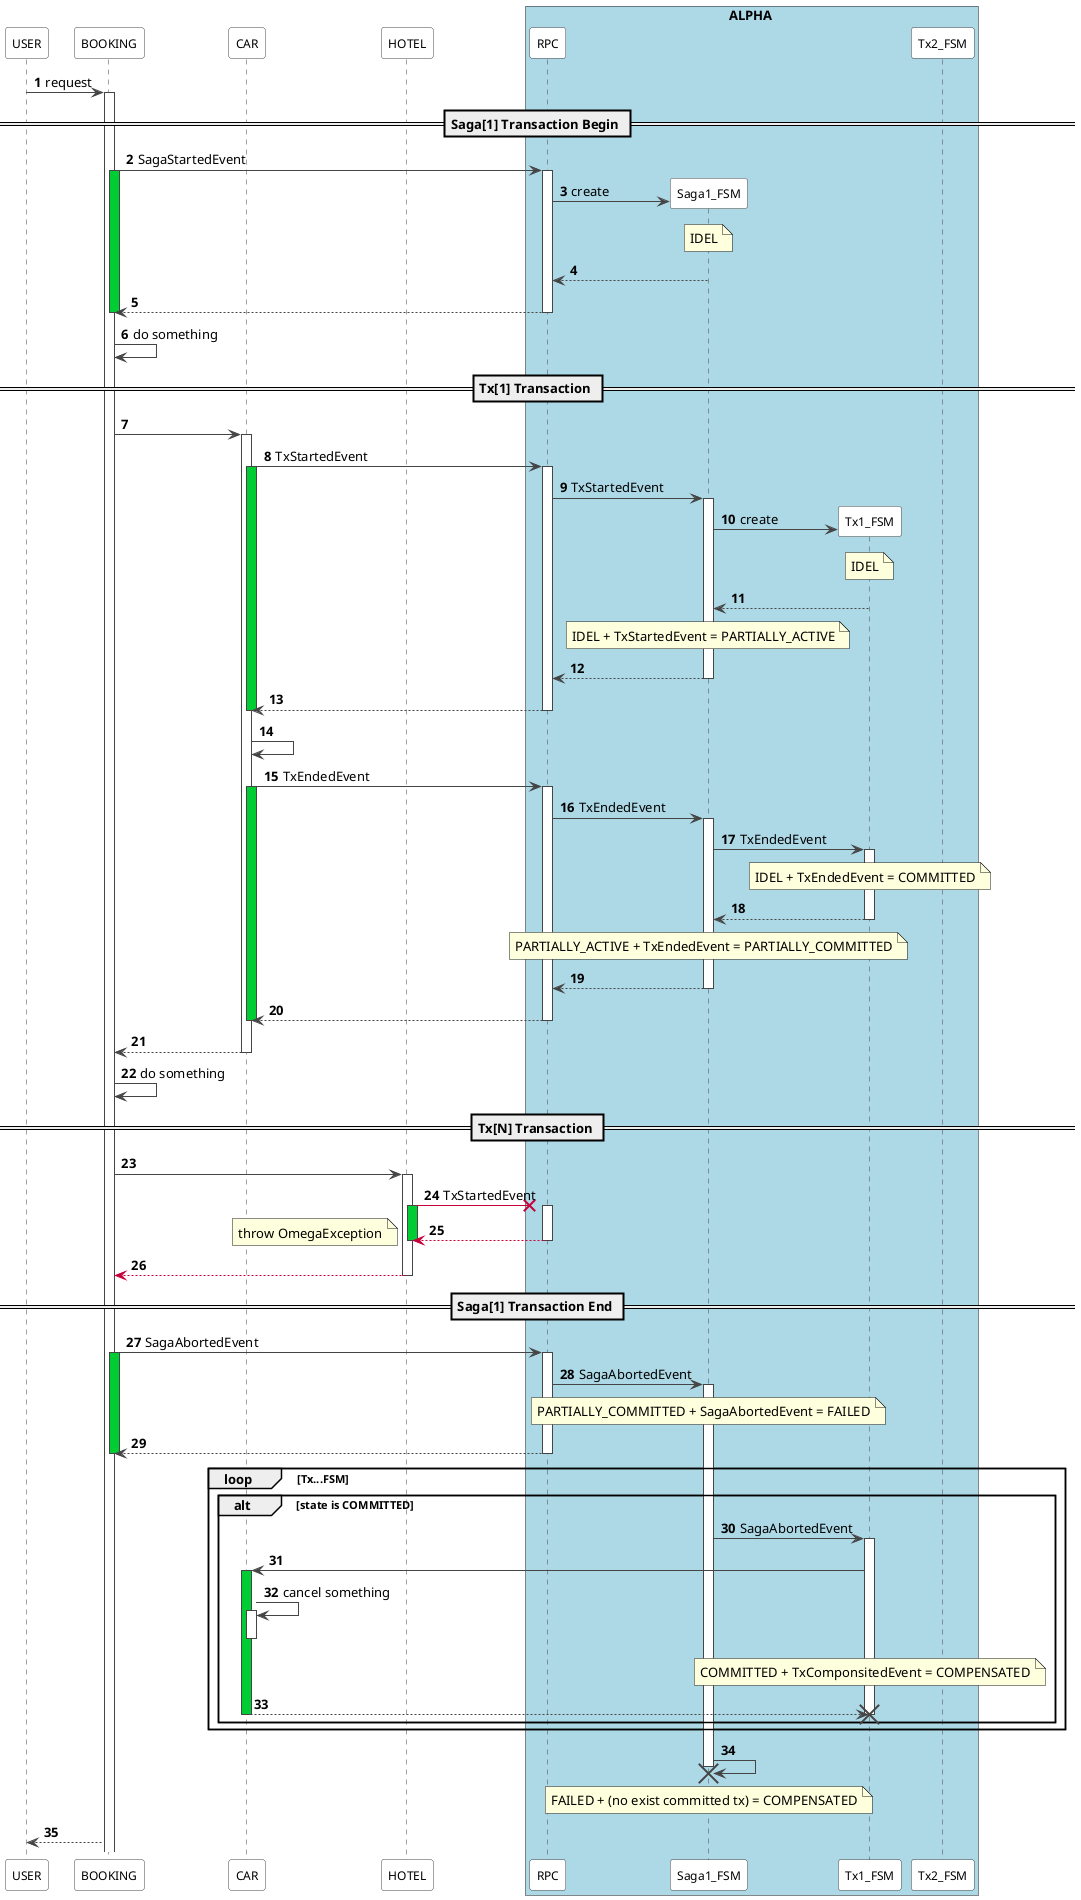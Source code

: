 @startuml

autonumber
skinparam sequence {
  ParticipantFontSize 12
  ParticipantBorderColor #454545
  ParticipantBackgroundColor White

  LifeLineBorderColor #454545
  ArrowColor #454545
}

participant USER order 1
participant BOOKING order 2
participant CAR order 3
participant HOTEL order 4
participant RPC order 5
participant Saga1_FSM order 6
participant Tx1_FSM order 7
participant Tx2_FSM order 8

box ALPHA #LightBlue
	participant RPC
	participant Saga1_FSM
	participant Tx1_FSM
	participant Tx2_FSM
end box

USER -> BOOKING: request
activate BOOKING

== Saga[1] Transaction Begin ==

BOOKING -> RPC : SagaStartedEvent
activate BOOKING #00CC33
activate RPC
create Saga1_FSM
RPC -> Saga1_FSM: create
note over of Saga1_FSM: IDEL
Saga1_FSM --> RPC
RPC --> BOOKING
deactivate BOOKING
deactivate RPC

BOOKING -> BOOKING: do something

== Tx[1] Transaction ==

BOOKING -> CAR
activate CAR
CAR -> RPC : TxStartedEvent
activate CAR #00CC33
activate RPC
RPC -> Saga1_FSM: TxStartedEvent
activate Saga1_FSM
create Tx1_FSM
Saga1_FSM -> Tx1_FSM: create
note over of Tx1_FSM: IDEL
Tx1_FSM --> Saga1_FSM
note over of Saga1_FSM : IDEL + TxStartedEvent = PARTIALLY_ACTIVE
Saga1_FSM --> RPC
deactivate Saga1_FSM
RPC --> CAR
deactivate CAR
deactivate RPC
CAR -> CAR
CAR -> RPC : TxEndedEvent
activate CAR #00CC33
activate RPC
RPC -> Saga1_FSM: TxEndedEvent
activate Saga1_FSM
Saga1_FSM -> Tx1_FSM: TxEndedEvent
activate Tx1_FSM
note over of Tx1_FSM: IDEL + TxEndedEvent = COMMITTED
Tx1_FSM --> Saga1_FSM
deactivate Tx1_FSM
note over of Saga1_FSM : PARTIALLY_ACTIVE + TxEndedEvent = PARTIALLY_COMMITTED
Saga1_FSM --> RPC
deactivate Saga1_FSM
RPC --> CAR
deactivate CAR
deactivate RPC
CAR --> BOOKING
deactivate CAR
BOOKING -> BOOKING: do something

== Tx[N] Transaction ==

BOOKING -> HOTEL
activate HOTEL
HOTEL -[#C70039]>x RPC : TxStartedEvent
activate HOTEL #00CC33
activate RPC
RPC --[#C70039]> HOTEL
note left:throw OmegaException
deactivate HOTEL
deactivate RPC
HOTEL --[#C70039]> BOOKING
deactivate HOTEL

== Saga[1] Transaction End ==
BOOKING -> RPC : SagaAbortedEvent
activate BOOKING #00CC33
activate RPC
RPC -> Saga1_FSM: SagaAbortedEvent
note over Saga1_FSM:PARTIALLY_COMMITTED + SagaAbortedEvent = FAILED
activate Saga1_FSM
RPC --> BOOKING
deactivate BOOKING
deactivate RPC

loop Tx...FSM
alt state is COMMITTED
Saga1_FSM -> Tx1_FSM: SagaAbortedEvent
activate Tx1_FSM
Tx1_FSM -> CAR
activate CAR #00CC33
CAR -> CAR: cancel something
activate CAR
deactivate CAR
note over Tx1_FSM: COMMITTED + TxComponsitedEvent = COMPENSATED
CAR --> Tx1_FSM
destroy Tx1_FSM
deactivate Tx1_FSM
deactivate CAR
end
end

Saga1_FSM -> Saga1_FSM
note over Saga1_FSM :FAILED + (no exist committed tx) = COMPENSATED
destroy Saga1_FSM

BOOKING --> USER

@enduml